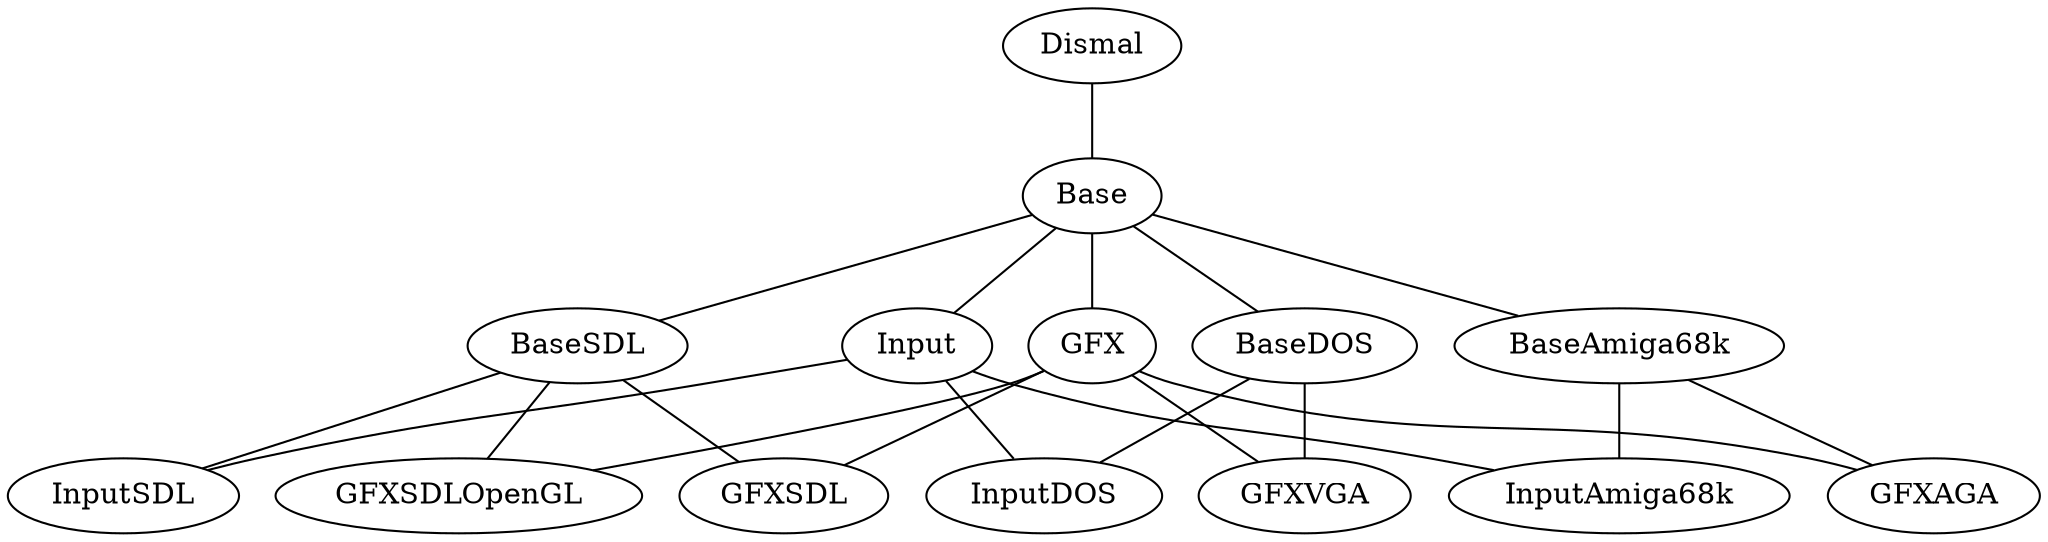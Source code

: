 graph ModuleFlow {
  Dismal -- Base;

  Base -- BaseSDL;
  Base -- BaseDOS;
  Base -- BaseAmiga68k;

  Base -- Input;

  Input -- InputSDL;
  Input -- InputDOS;
  Input -- InputAmiga68k;

  BaseSDL -- InputSDL;
  BaseDOS -- InputDOS;
  BaseAmiga68k -- InputAmiga68k;

  Base -- GFX;

  GFX -- GFXSDL;
  GFX -- GFXSDLOpenGL;
  GFX -- GFXVGA;
  GFX -- GFXAGA;

  BaseSDL -- GFXSDL;
  BaseSDL -- GFXSDLOpenGL;

  BaseDOS -- GFXVGA;
  BaseAmiga68k -- GFXAGA;
}
